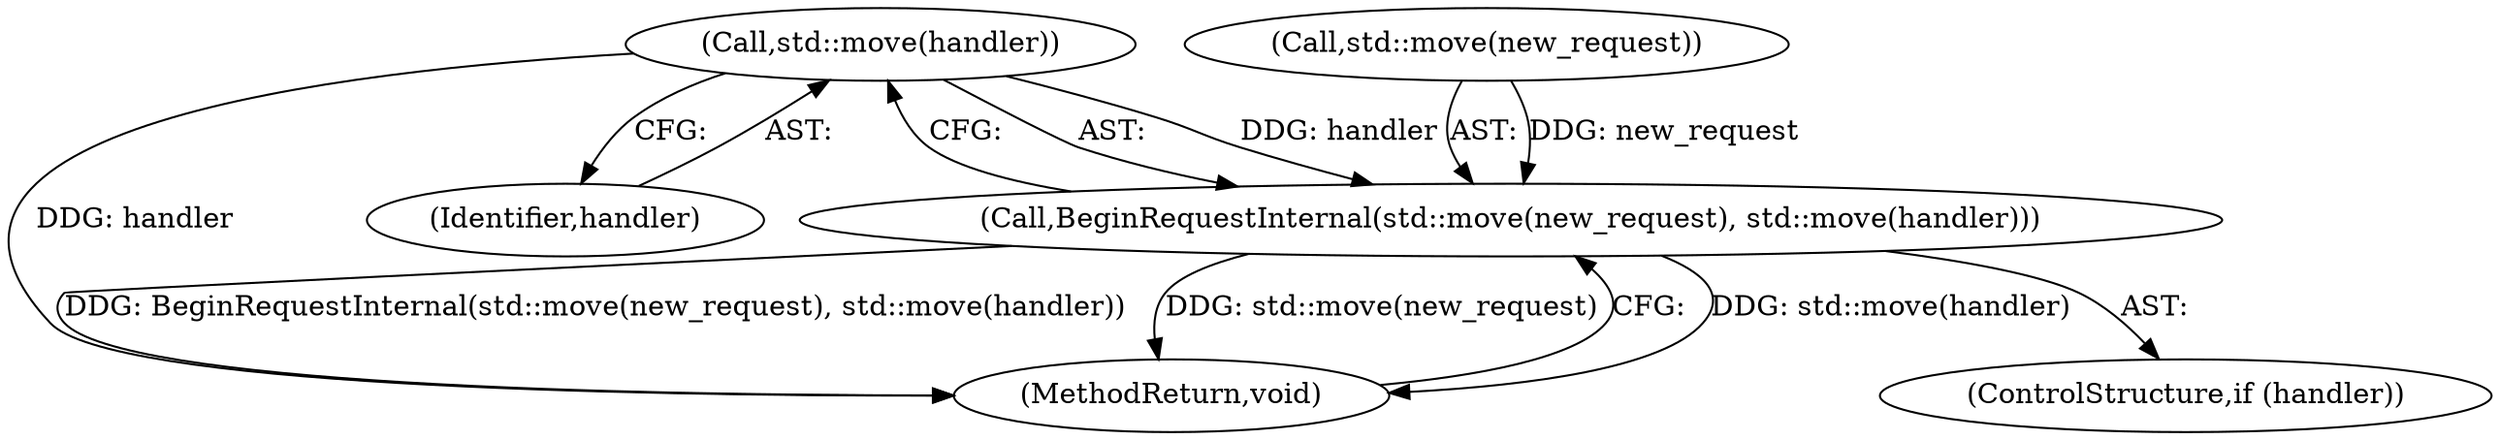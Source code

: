 digraph "0_Chrome_1af4fada49c4f3890f16daac31d38379a9d782b2@API" {
"1000569" [label="(Call,std::move(handler))"];
"1000566" [label="(Call,BeginRequestInternal(std::move(new_request), std::move(handler)))"];
"1000567" [label="(Call,std::move(new_request))"];
"1000571" [label="(MethodReturn,void)"];
"1000564" [label="(ControlStructure,if (handler))"];
"1000566" [label="(Call,BeginRequestInternal(std::move(new_request), std::move(handler)))"];
"1000570" [label="(Identifier,handler)"];
"1000569" [label="(Call,std::move(handler))"];
"1000569" -> "1000566"  [label="AST: "];
"1000569" -> "1000570"  [label="CFG: "];
"1000570" -> "1000569"  [label="AST: "];
"1000566" -> "1000569"  [label="CFG: "];
"1000569" -> "1000571"  [label="DDG: handler"];
"1000569" -> "1000566"  [label="DDG: handler"];
"1000566" -> "1000564"  [label="AST: "];
"1000567" -> "1000566"  [label="AST: "];
"1000571" -> "1000566"  [label="CFG: "];
"1000566" -> "1000571"  [label="DDG: std::move(handler)"];
"1000566" -> "1000571"  [label="DDG: BeginRequestInternal(std::move(new_request), std::move(handler))"];
"1000566" -> "1000571"  [label="DDG: std::move(new_request)"];
"1000567" -> "1000566"  [label="DDG: new_request"];
}
